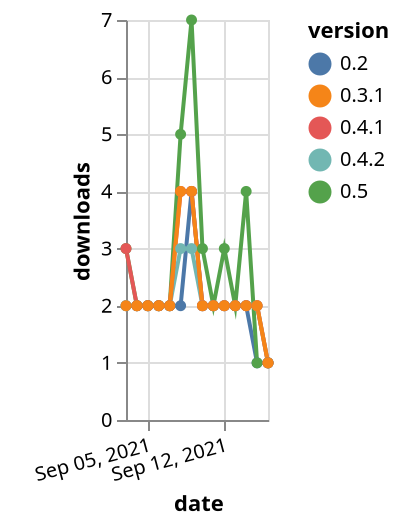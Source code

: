 {"$schema": "https://vega.github.io/schema/vega-lite/v5.json", "description": "A simple bar chart with embedded data.", "data": {"values": [{"date": "2021-09-03", "total": 2509, "delta": 2, "version": "0.2"}, {"date": "2021-09-04", "total": 2511, "delta": 2, "version": "0.2"}, {"date": "2021-09-05", "total": 2513, "delta": 2, "version": "0.2"}, {"date": "2021-09-06", "total": 2515, "delta": 2, "version": "0.2"}, {"date": "2021-09-07", "total": 2517, "delta": 2, "version": "0.2"}, {"date": "2021-09-08", "total": 2519, "delta": 2, "version": "0.2"}, {"date": "2021-09-09", "total": 2523, "delta": 4, "version": "0.2"}, {"date": "2021-09-10", "total": 2525, "delta": 2, "version": "0.2"}, {"date": "2021-09-11", "total": 2527, "delta": 2, "version": "0.2"}, {"date": "2021-09-12", "total": 2529, "delta": 2, "version": "0.2"}, {"date": "2021-09-13", "total": 2531, "delta": 2, "version": "0.2"}, {"date": "2021-09-14", "total": 2533, "delta": 2, "version": "0.2"}, {"date": "2021-09-15", "total": 2534, "delta": 1, "version": "0.2"}, {"date": "2021-09-16", "total": 2535, "delta": 1, "version": "0.2"}, {"date": "2021-09-03", "total": 2579, "delta": 2, "version": "0.4.2"}, {"date": "2021-09-04", "total": 2581, "delta": 2, "version": "0.4.2"}, {"date": "2021-09-05", "total": 2583, "delta": 2, "version": "0.4.2"}, {"date": "2021-09-06", "total": 2585, "delta": 2, "version": "0.4.2"}, {"date": "2021-09-07", "total": 2587, "delta": 2, "version": "0.4.2"}, {"date": "2021-09-08", "total": 2590, "delta": 3, "version": "0.4.2"}, {"date": "2021-09-09", "total": 2593, "delta": 3, "version": "0.4.2"}, {"date": "2021-09-10", "total": 2595, "delta": 2, "version": "0.4.2"}, {"date": "2021-09-11", "total": 2597, "delta": 2, "version": "0.4.2"}, {"date": "2021-09-12", "total": 2599, "delta": 2, "version": "0.4.2"}, {"date": "2021-09-13", "total": 2601, "delta": 2, "version": "0.4.2"}, {"date": "2021-09-14", "total": 2603, "delta": 2, "version": "0.4.2"}, {"date": "2021-09-15", "total": 2605, "delta": 2, "version": "0.4.2"}, {"date": "2021-09-16", "total": 2606, "delta": 1, "version": "0.4.2"}, {"date": "2021-09-03", "total": 3429, "delta": 3, "version": "0.5"}, {"date": "2021-09-04", "total": 3431, "delta": 2, "version": "0.5"}, {"date": "2021-09-05", "total": 3433, "delta": 2, "version": "0.5"}, {"date": "2021-09-06", "total": 3435, "delta": 2, "version": "0.5"}, {"date": "2021-09-07", "total": 3437, "delta": 2, "version": "0.5"}, {"date": "2021-09-08", "total": 3442, "delta": 5, "version": "0.5"}, {"date": "2021-09-09", "total": 3449, "delta": 7, "version": "0.5"}, {"date": "2021-09-10", "total": 3452, "delta": 3, "version": "0.5"}, {"date": "2021-09-11", "total": 3454, "delta": 2, "version": "0.5"}, {"date": "2021-09-12", "total": 3457, "delta": 3, "version": "0.5"}, {"date": "2021-09-13", "total": 3459, "delta": 2, "version": "0.5"}, {"date": "2021-09-14", "total": 3463, "delta": 4, "version": "0.5"}, {"date": "2021-09-15", "total": 3464, "delta": 1, "version": "0.5"}, {"date": "2021-09-16", "total": 3465, "delta": 1, "version": "0.5"}, {"date": "2021-09-03", "total": 3058, "delta": 3, "version": "0.4.1"}, {"date": "2021-09-04", "total": 3060, "delta": 2, "version": "0.4.1"}, {"date": "2021-09-05", "total": 3062, "delta": 2, "version": "0.4.1"}, {"date": "2021-09-06", "total": 3064, "delta": 2, "version": "0.4.1"}, {"date": "2021-09-07", "total": 3066, "delta": 2, "version": "0.4.1"}, {"date": "2021-09-08", "total": 3070, "delta": 4, "version": "0.4.1"}, {"date": "2021-09-09", "total": 3074, "delta": 4, "version": "0.4.1"}, {"date": "2021-09-10", "total": 3076, "delta": 2, "version": "0.4.1"}, {"date": "2021-09-11", "total": 3078, "delta": 2, "version": "0.4.1"}, {"date": "2021-09-12", "total": 3080, "delta": 2, "version": "0.4.1"}, {"date": "2021-09-13", "total": 3082, "delta": 2, "version": "0.4.1"}, {"date": "2021-09-14", "total": 3084, "delta": 2, "version": "0.4.1"}, {"date": "2021-09-15", "total": 3086, "delta": 2, "version": "0.4.1"}, {"date": "2021-09-16", "total": 3087, "delta": 1, "version": "0.4.1"}, {"date": "2021-09-03", "total": 2952, "delta": 2, "version": "0.3.1"}, {"date": "2021-09-04", "total": 2954, "delta": 2, "version": "0.3.1"}, {"date": "2021-09-05", "total": 2956, "delta": 2, "version": "0.3.1"}, {"date": "2021-09-06", "total": 2958, "delta": 2, "version": "0.3.1"}, {"date": "2021-09-07", "total": 2960, "delta": 2, "version": "0.3.1"}, {"date": "2021-09-08", "total": 2964, "delta": 4, "version": "0.3.1"}, {"date": "2021-09-09", "total": 2968, "delta": 4, "version": "0.3.1"}, {"date": "2021-09-10", "total": 2970, "delta": 2, "version": "0.3.1"}, {"date": "2021-09-11", "total": 2972, "delta": 2, "version": "0.3.1"}, {"date": "2021-09-12", "total": 2974, "delta": 2, "version": "0.3.1"}, {"date": "2021-09-13", "total": 2976, "delta": 2, "version": "0.3.1"}, {"date": "2021-09-14", "total": 2978, "delta": 2, "version": "0.3.1"}, {"date": "2021-09-15", "total": 2980, "delta": 2, "version": "0.3.1"}, {"date": "2021-09-16", "total": 2981, "delta": 1, "version": "0.3.1"}]}, "width": "container", "mark": {"type": "line", "point": {"filled": true}}, "encoding": {"x": {"field": "date", "type": "temporal", "timeUnit": "yearmonthdate", "title": "date", "axis": {"labelAngle": -15}}, "y": {"field": "delta", "type": "quantitative", "title": "downloads"}, "color": {"field": "version", "type": "nominal"}, "tooltip": {"field": "delta"}}}